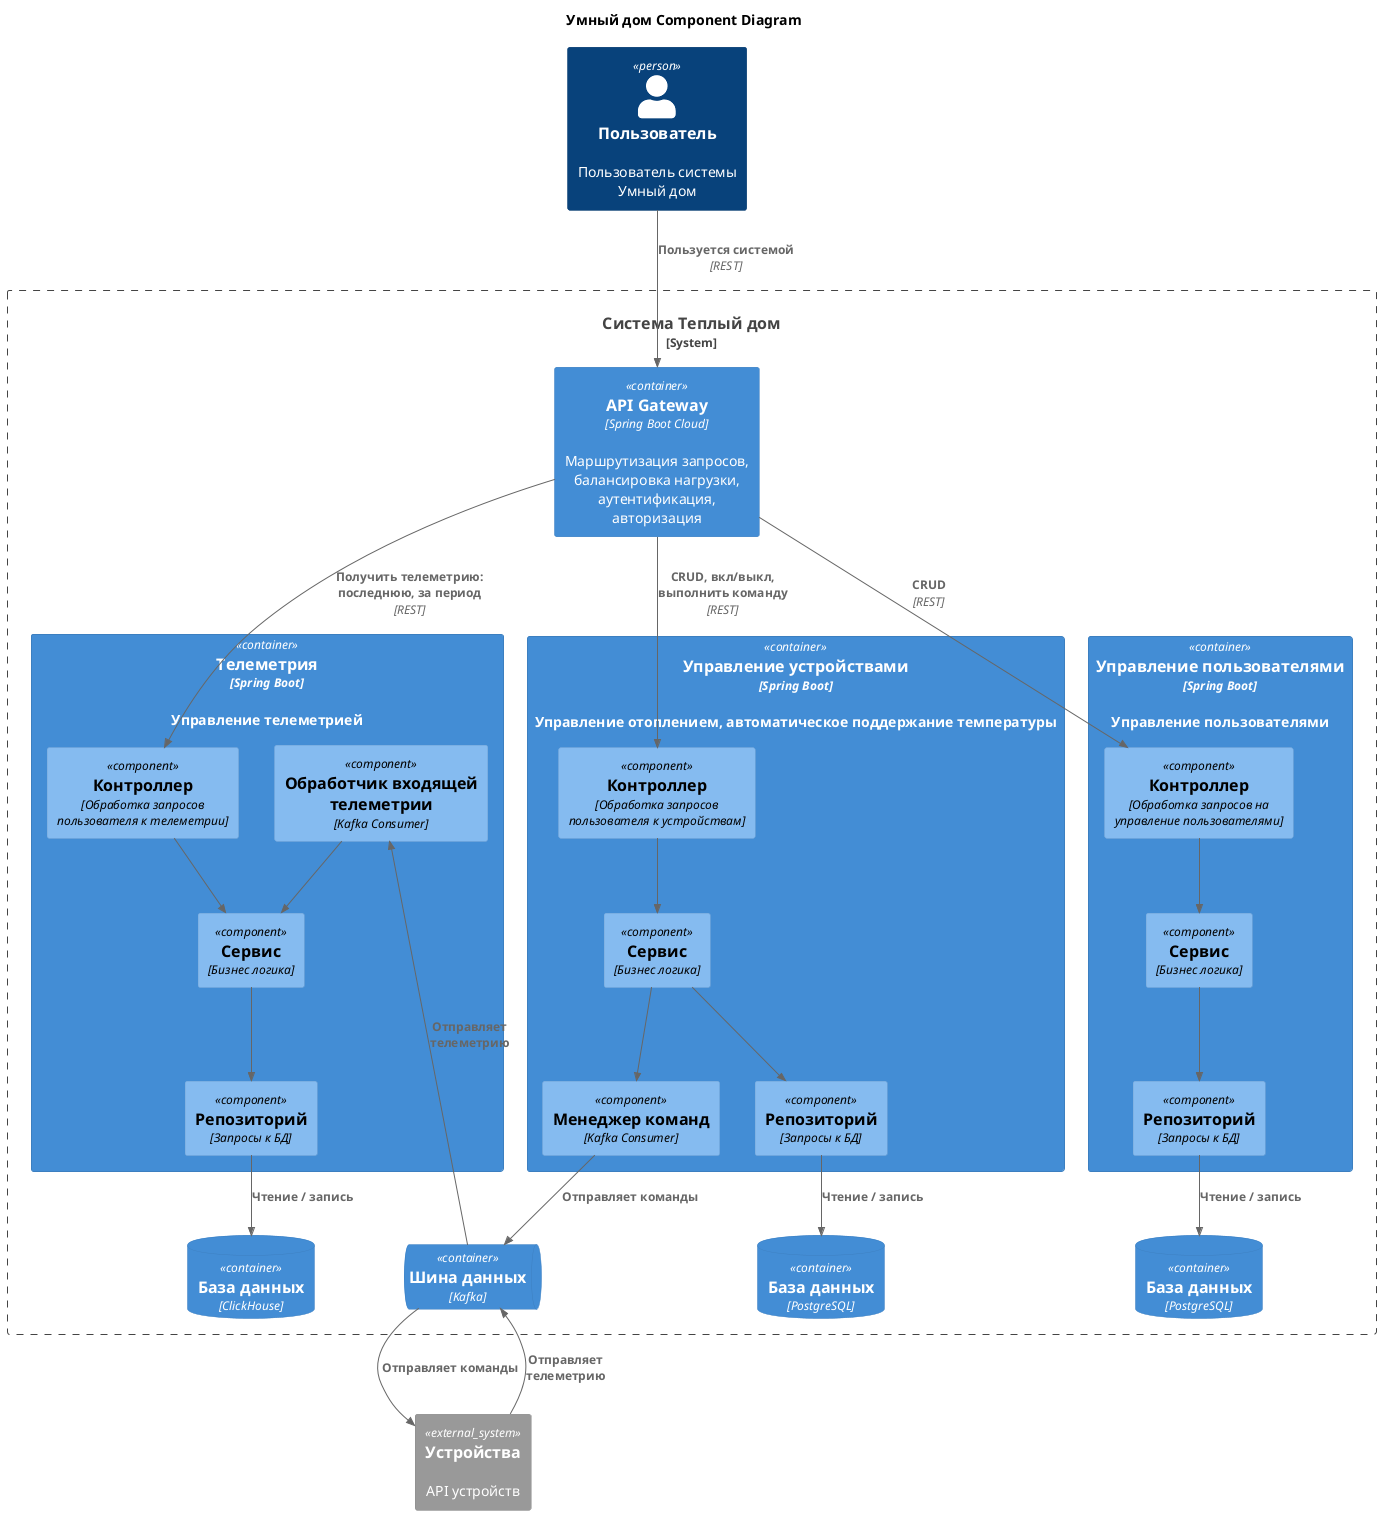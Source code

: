 @startuml
title Умный дом Component Diagram

!include <C4/C4_Component>

top to bottom direction

Person(user, "Пользователь", "Пользователь системы Умный дом")
System_Boundary(system, "Система Теплый дом") {
    Container(apiGateway, "АPI Gateway", "Spring Boot Cloud", "Маршрутизация запросов, балансировка нагрузки, аутентификация, авторизация")

    Container(telemetryService, "Телеметрия", "Spring Boot", "Управление телеметрией") {
        Component(telemetryController, "Контроллер", "Обработка запросов пользователя к телеметрии")
        Component(telemetryLogic, "Сервис", "Бизнес логика")
        Component(telemetryRepo, "Репозиторий", "Запросы к БД")
        Component(telemetryConsumer, "Обработчик входящей телеметрии", "Kafka Consumer")

        Rel(telemetryController, telemetryLogic, "")
        Rel(telemetryLogic, telemetryRepo, "")
        Rel(telemetryConsumer, telemetryLogic, "")
    }

    Container(deviceService, "Управление устройствами", "Spring Boot", "Управление отоплением, автоматическое поддержание температуры") {
        Component(deviceController, "Контроллер", "Обработка запросов пользователя к устройствам")
        Component(deviceLogic, "Сервис", "Бизнес логика")
        Component(deviceRepo, "Репозиторий", "Запросы к БД")
        Component(deviceProducer, "Менеджер команд", "Kafka Consumer")

        Rel(deviceController, deviceLogic, "")
        Rel(deviceLogic, deviceRepo, "")
        Rel(deviceLogic, deviceProducer, "")
    }

    Container(userService, "Управление пользователями", "Spring Boot", "Управление пользователями") {
        Component(userController, "Контроллер", "Обработка запросов на управление пользователями")
        Component(userLogic, "Сервис", "Бизнес логика")
        Component(userRepo, "Репозиторий", "Запросы к БД")

        Rel(userController, userLogic, "")
        Rel(userLogic, userRepo, "")
    }

    ContainerDb(telemetryDb, "База данных", "ClickHouse")
    ContainerDb(deviceDb, "База данных", "PostgreSQL")
    ContainerDb(userDb, "База данных", "PostgreSQL")
    ContainerQueue(kafka, "Шина данных", "Kafka")

    Rel(apiGateway, telemetryController, "Получить телеметрию: последнюю, за период", "REST")
    Rel(apiGateway, deviceController, "CRUD, вкл/выкл, выполнить команду", "REST")
    Rel(apiGateway, userController, "СRUD", "REST")

    Rel(deviceProducer, kafka, "Отправляет команды")
    Rel_L(kafka, telemetryConsumer, "Отправляет телеметрию")

    Rel(deviceRepo, deviceDb, "Чтение / запись")
    Rel(telemetryRepo, telemetryDb, "Чтение / запись")
    Rel(userRepo, userDb, "Чтение / запись")

}


System_Ext(device, "Устройства", "API устройств")

Rel(kafka, device, "Отправляет команды")
Rel(device, kafka, "Отправляет телеметрию")

Rel(user, apiGateway, "Пользуется системой", "REST")

@enduml
